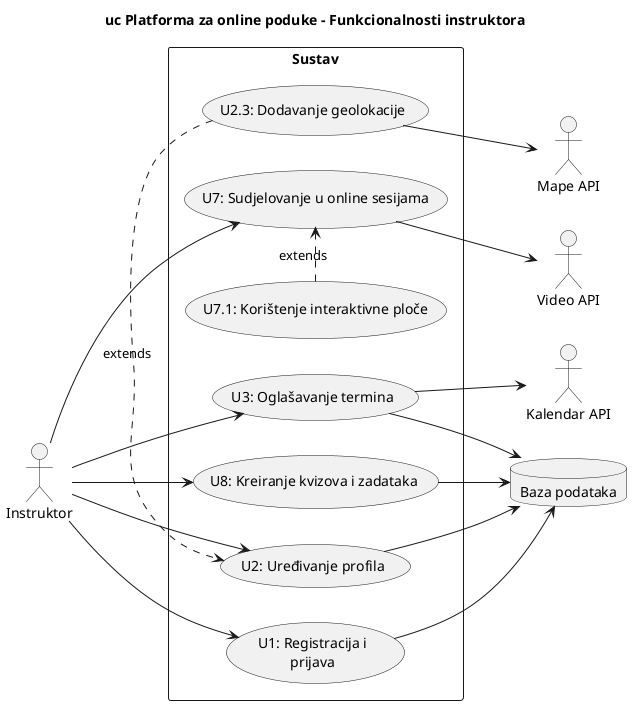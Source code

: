 @startuml dijagram31

title uc Platforma za online poduke - Funkcionalnosti instruktora

left to right direction
together{
    :Instruktor: as instruktor
}

together{
    database "Baza podataka" as bp
    :Mape API: as mape
    :Kalendar API: as kalendar
    :Video API: as video
}

rectangle Sustav{
    usecase "U1: Registracija i\nprijava" as u1
    instruktor --> u1
    u1 --> bp

    usecase "U2: Uređivanje profila" as u2
    instruktor --> u2
    u2 --> bp
    
    usecase "U2.3: Dodavanje geolokacije" as u23
    u23 .right.> u2 : extends
    u23 --> mape

    usecase "U3: Oglašavanje termina" as u3
    instruktor --> u3
    u3 --> bp
    u3 --> kalendar

    usecase "U7: Sudjelovanje u online sesijama" as u7
    instruktor --> u7
    u7 --> video

    usecase "U7.1: Korištenje interaktivne ploče" as u71
    u71 .right.> u7 : extends

    usecase "U8: Kreiranje kvizova i zadataka" as u8
    instruktor --> u8
    u8 --> bp
}

@enduml
